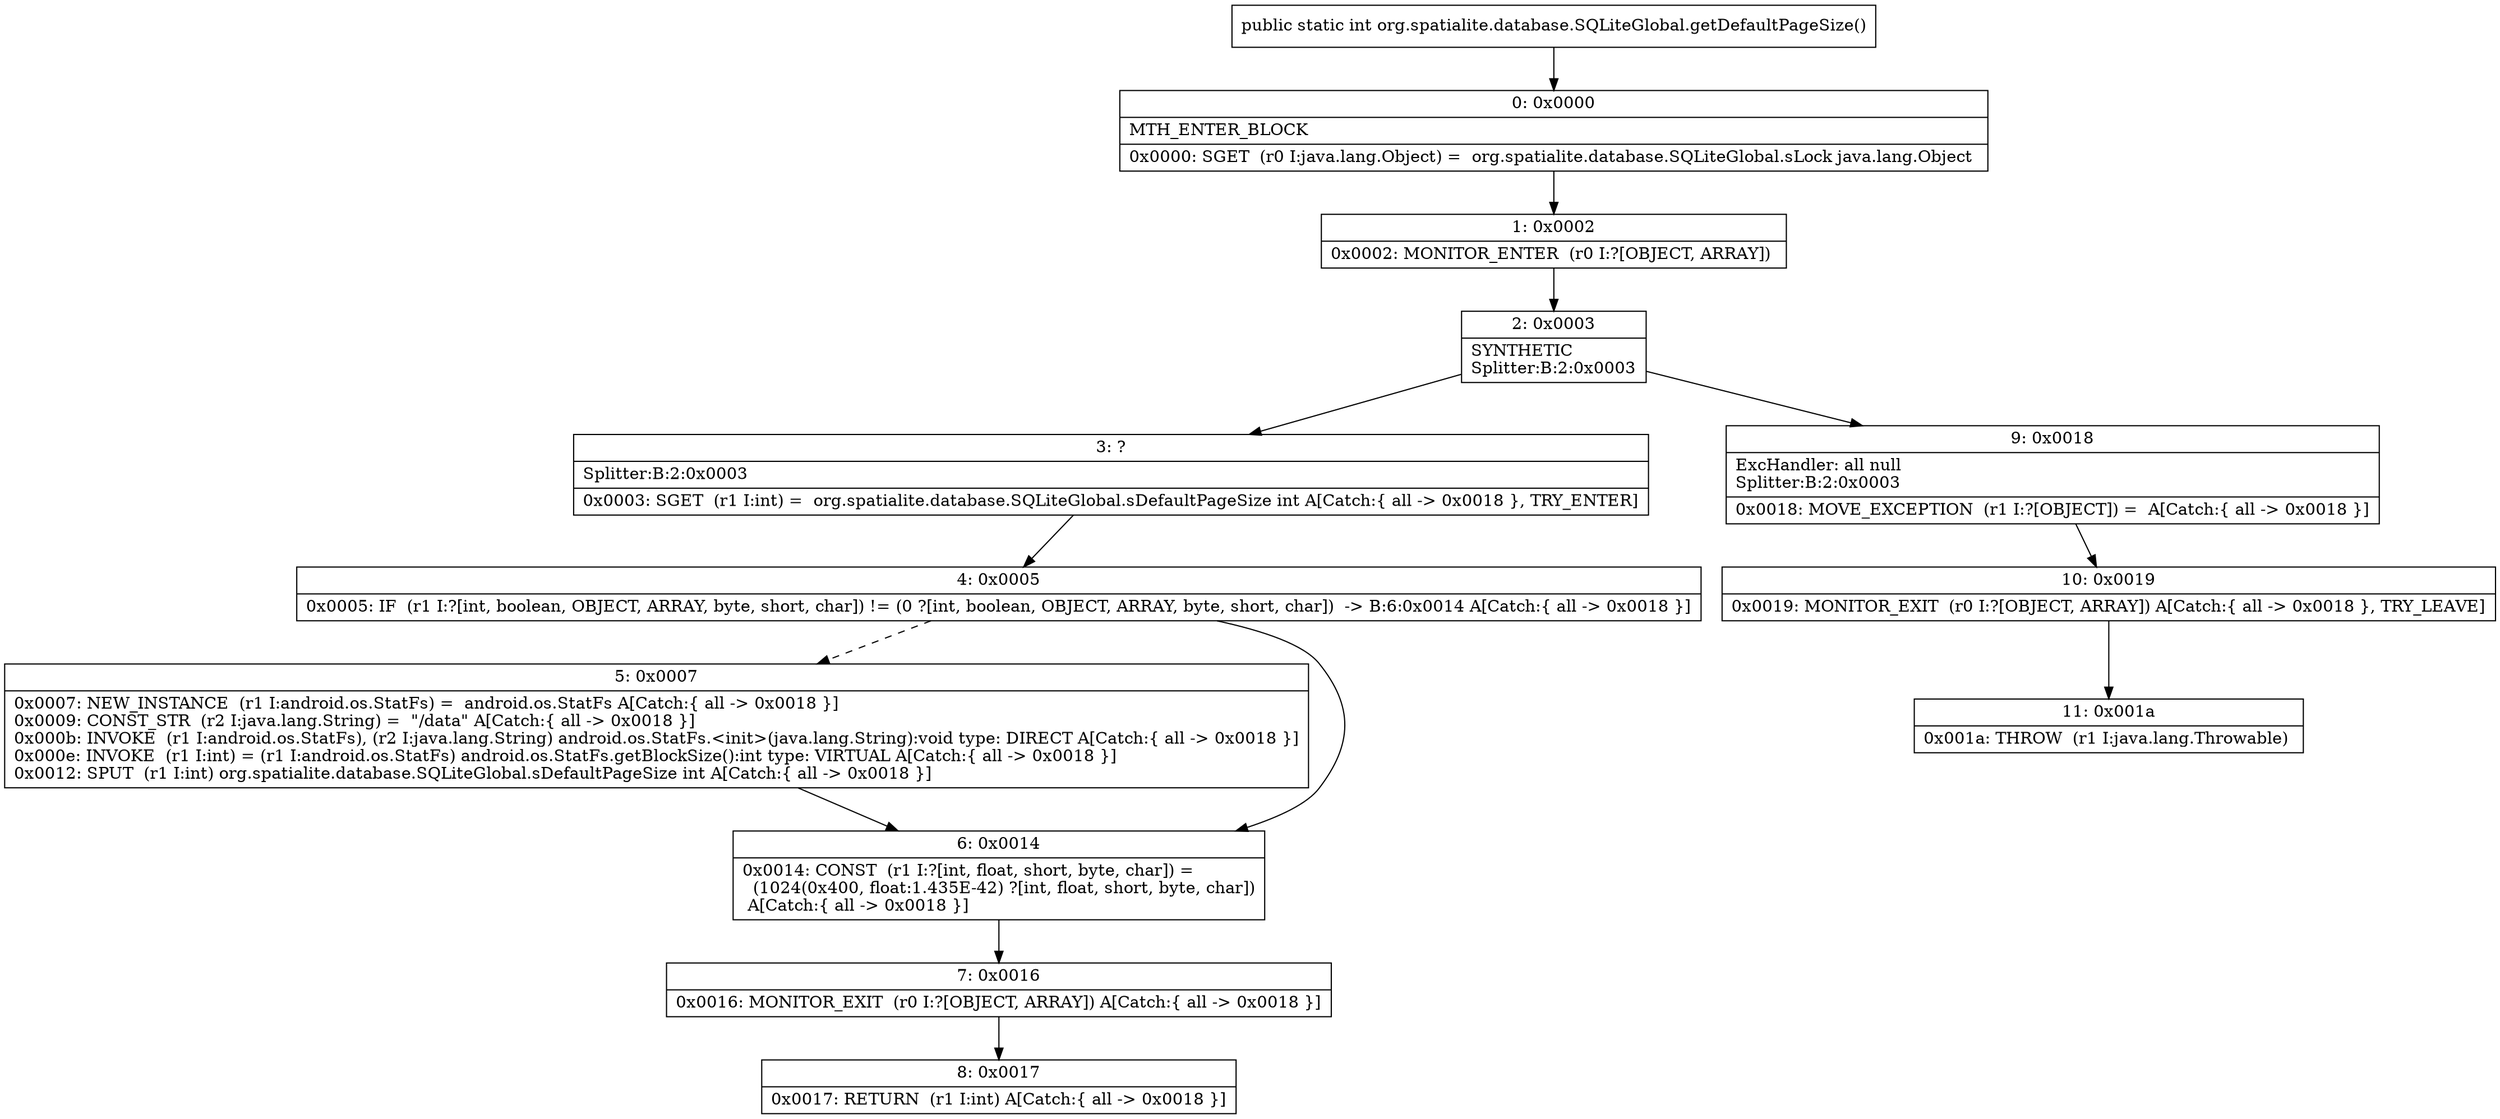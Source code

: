digraph "CFG fororg.spatialite.database.SQLiteGlobal.getDefaultPageSize()I" {
Node_0 [shape=record,label="{0\:\ 0x0000|MTH_ENTER_BLOCK\l|0x0000: SGET  (r0 I:java.lang.Object) =  org.spatialite.database.SQLiteGlobal.sLock java.lang.Object \l}"];
Node_1 [shape=record,label="{1\:\ 0x0002|0x0002: MONITOR_ENTER  (r0 I:?[OBJECT, ARRAY]) \l}"];
Node_2 [shape=record,label="{2\:\ 0x0003|SYNTHETIC\lSplitter:B:2:0x0003\l}"];
Node_3 [shape=record,label="{3\:\ ?|Splitter:B:2:0x0003\l|0x0003: SGET  (r1 I:int) =  org.spatialite.database.SQLiteGlobal.sDefaultPageSize int A[Catch:\{ all \-\> 0x0018 \}, TRY_ENTER]\l}"];
Node_4 [shape=record,label="{4\:\ 0x0005|0x0005: IF  (r1 I:?[int, boolean, OBJECT, ARRAY, byte, short, char]) != (0 ?[int, boolean, OBJECT, ARRAY, byte, short, char])  \-\> B:6:0x0014 A[Catch:\{ all \-\> 0x0018 \}]\l}"];
Node_5 [shape=record,label="{5\:\ 0x0007|0x0007: NEW_INSTANCE  (r1 I:android.os.StatFs) =  android.os.StatFs A[Catch:\{ all \-\> 0x0018 \}]\l0x0009: CONST_STR  (r2 I:java.lang.String) =  \"\/data\" A[Catch:\{ all \-\> 0x0018 \}]\l0x000b: INVOKE  (r1 I:android.os.StatFs), (r2 I:java.lang.String) android.os.StatFs.\<init\>(java.lang.String):void type: DIRECT A[Catch:\{ all \-\> 0x0018 \}]\l0x000e: INVOKE  (r1 I:int) = (r1 I:android.os.StatFs) android.os.StatFs.getBlockSize():int type: VIRTUAL A[Catch:\{ all \-\> 0x0018 \}]\l0x0012: SPUT  (r1 I:int) org.spatialite.database.SQLiteGlobal.sDefaultPageSize int A[Catch:\{ all \-\> 0x0018 \}]\l}"];
Node_6 [shape=record,label="{6\:\ 0x0014|0x0014: CONST  (r1 I:?[int, float, short, byte, char]) = \l  (1024(0x400, float:1.435E\-42) ?[int, float, short, byte, char])\l A[Catch:\{ all \-\> 0x0018 \}]\l}"];
Node_7 [shape=record,label="{7\:\ 0x0016|0x0016: MONITOR_EXIT  (r0 I:?[OBJECT, ARRAY]) A[Catch:\{ all \-\> 0x0018 \}]\l}"];
Node_8 [shape=record,label="{8\:\ 0x0017|0x0017: RETURN  (r1 I:int) A[Catch:\{ all \-\> 0x0018 \}]\l}"];
Node_9 [shape=record,label="{9\:\ 0x0018|ExcHandler: all null\lSplitter:B:2:0x0003\l|0x0018: MOVE_EXCEPTION  (r1 I:?[OBJECT]) =  A[Catch:\{ all \-\> 0x0018 \}]\l}"];
Node_10 [shape=record,label="{10\:\ 0x0019|0x0019: MONITOR_EXIT  (r0 I:?[OBJECT, ARRAY]) A[Catch:\{ all \-\> 0x0018 \}, TRY_LEAVE]\l}"];
Node_11 [shape=record,label="{11\:\ 0x001a|0x001a: THROW  (r1 I:java.lang.Throwable) \l}"];
MethodNode[shape=record,label="{public static int org.spatialite.database.SQLiteGlobal.getDefaultPageSize() }"];
MethodNode -> Node_0;
Node_0 -> Node_1;
Node_1 -> Node_2;
Node_2 -> Node_3;
Node_2 -> Node_9;
Node_3 -> Node_4;
Node_4 -> Node_5[style=dashed];
Node_4 -> Node_6;
Node_5 -> Node_6;
Node_6 -> Node_7;
Node_7 -> Node_8;
Node_9 -> Node_10;
Node_10 -> Node_11;
}

